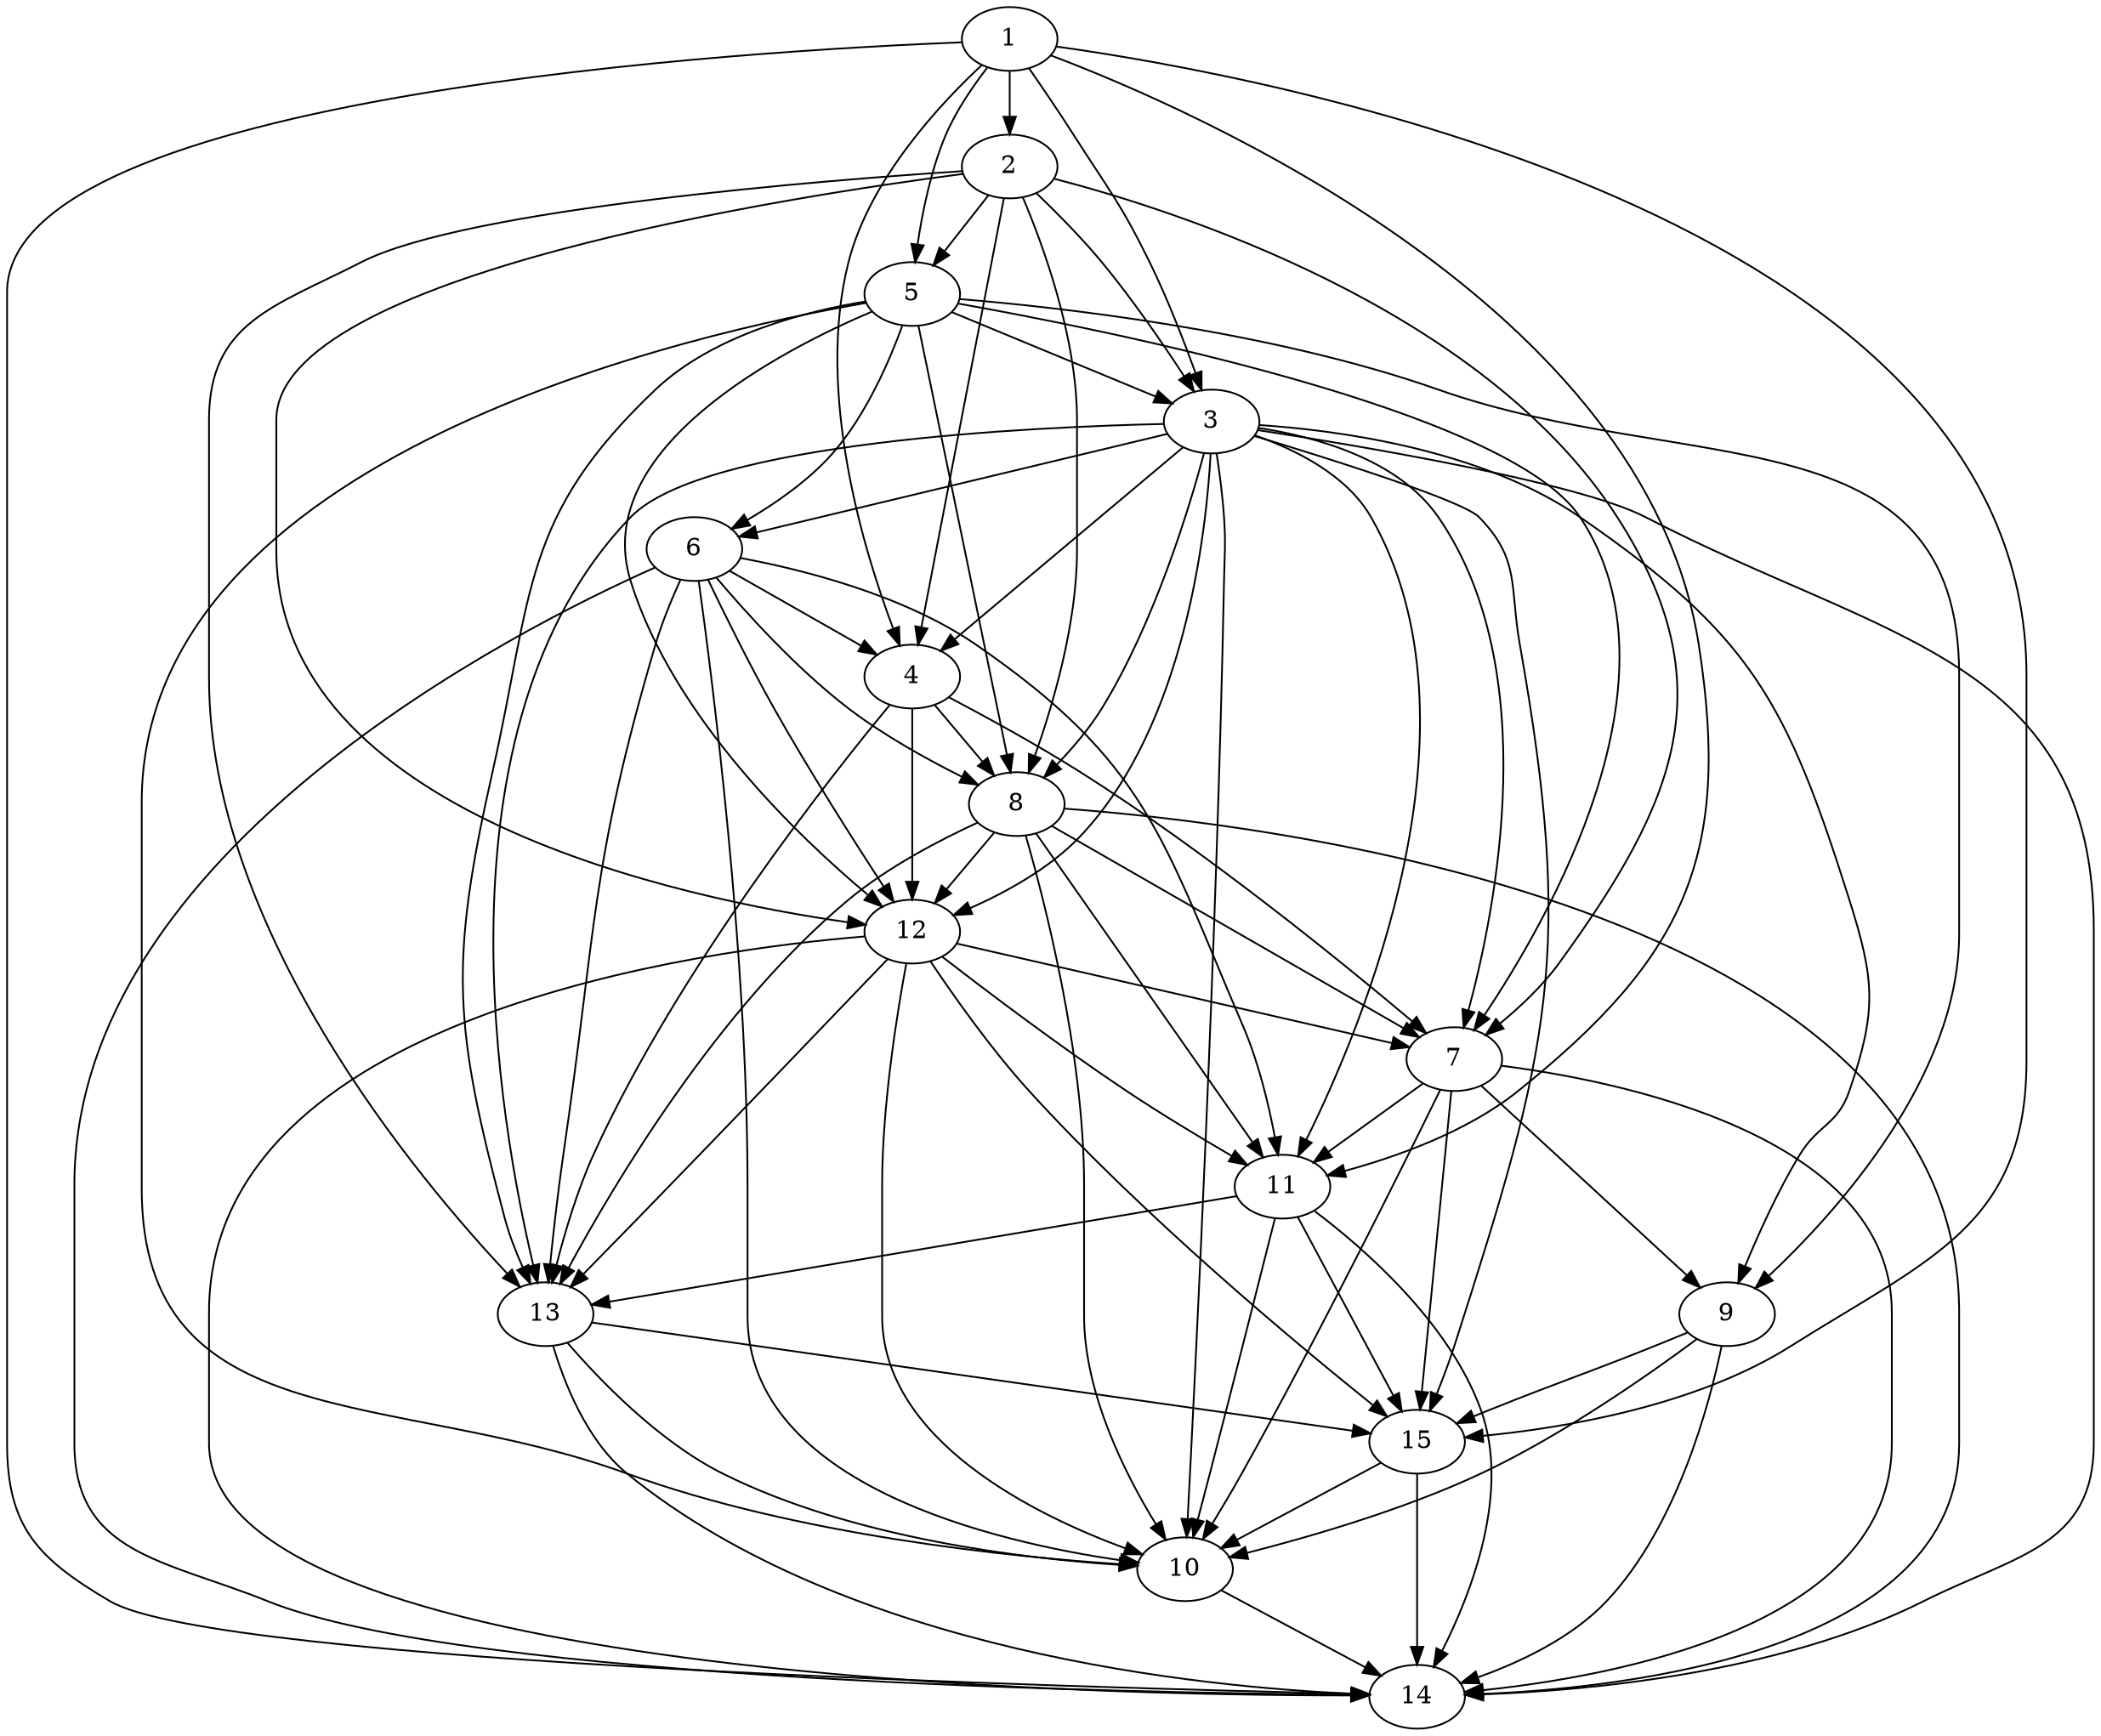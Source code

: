 digraph "src/../output/lab2/matrix-5/graph.gv" {
	1
	2
	3
	4
	5
	6
	7
	8
	9
	10
	11
	12
	13
	14
	15
	1 -> 2
	1 -> 3
	1 -> 4
	1 -> 5
	1 -> 11
	1 -> 14
	1 -> 15
	2 -> 3
	2 -> 4
	2 -> 5
	2 -> 7
	2 -> 8
	2 -> 12
	2 -> 13
	3 -> 4
	3 -> 6
	3 -> 7
	3 -> 8
	3 -> 9
	3 -> 10
	3 -> 11
	3 -> 12
	3 -> 13
	3 -> 14
	3 -> 15
	4 -> 7
	4 -> 8
	4 -> 12
	4 -> 13
	5 -> 3
	5 -> 6
	5 -> 7
	5 -> 8
	5 -> 9
	5 -> 10
	5 -> 12
	5 -> 13
	6 -> 4
	6 -> 8
	6 -> 10
	6 -> 11
	6 -> 12
	6 -> 13
	6 -> 14
	7 -> 9
	7 -> 10
	7 -> 11
	7 -> 14
	7 -> 15
	8 -> 7
	8 -> 10
	8 -> 11
	8 -> 12
	8 -> 13
	8 -> 14
	9 -> 10
	9 -> 14
	9 -> 15
	10 -> 14
	11 -> 10
	11 -> 13
	11 -> 14
	11 -> 15
	12 -> 7
	12 -> 10
	12 -> 11
	12 -> 13
	12 -> 14
	12 -> 15
	13 -> 10
	13 -> 14
	13 -> 15
	15 -> 10
	15 -> 14
}

